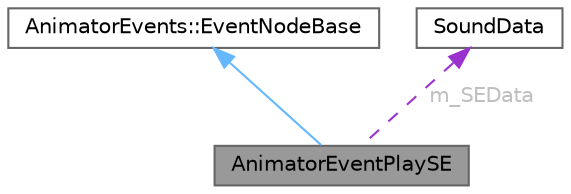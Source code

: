 digraph "AnimatorEventPlaySE"
{
 // LATEX_PDF_SIZE
  bgcolor="transparent";
  edge [fontname=Helvetica,fontsize=10,labelfontname=Helvetica,labelfontsize=10];
  node [fontname=Helvetica,fontsize=10,shape=box,height=0.2,width=0.4];
  Node1 [id="Node000001",label="AnimatorEventPlaySE",height=0.2,width=0.4,color="gray40", fillcolor="grey60", style="filled", fontcolor="black",tooltip="AnimatorからSEを流す　伊波"];
  Node2 -> Node1 [id="edge1_Node000001_Node000002",dir="back",color="steelblue1",style="solid",tooltip=" "];
  Node2 [id="Node000002",label="AnimatorEvents::EventNodeBase",height=0.2,width=0.4,color="gray40", fillcolor="white", style="filled",tooltip=" "];
  Node3 -> Node1 [id="edge2_Node000001_Node000003",dir="back",color="darkorchid3",style="dashed",tooltip=" ",label=" m_SEData",fontcolor="grey" ];
  Node3 [id="Node000003",label="SoundData",height=0.2,width=0.4,color="gray40", fillcolor="white", style="filled",URL="$class_sound_data.html",tooltip="SoundData クラス @detail サウンドの再生に必要なデータを保有する"];
}
